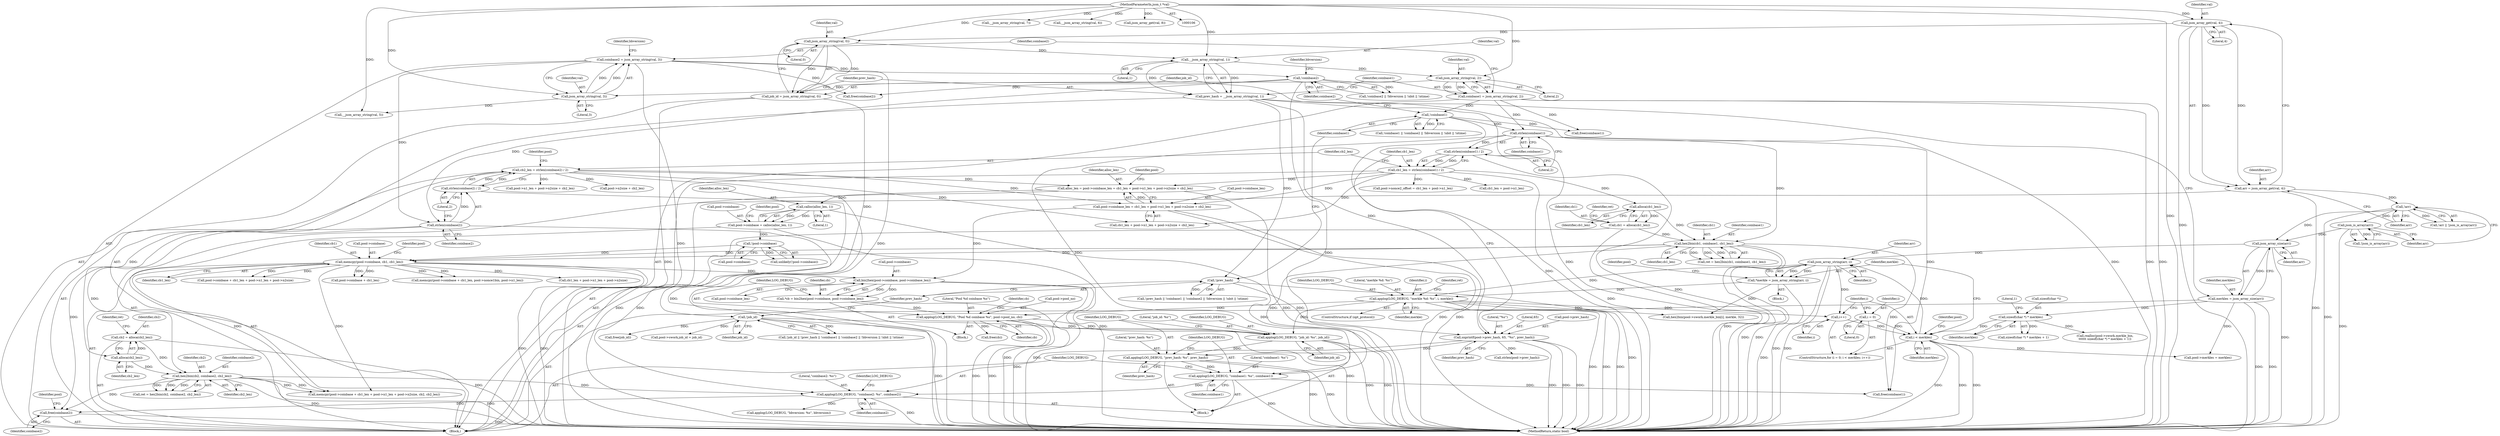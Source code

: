 digraph "0_cgminer_e1c5050734123973b99d181c45e74b2cbb00272e_1@API" {
"1000667" [label="(Call,free(coinbase2))"];
"1000529" [label="(Call,hex2bin(cb2, coinbase2, cb2_len))"];
"1000523" [label="(Call,cb2 = alloca(cb2_len))"];
"1000525" [label="(Call,alloca(cb2_len))"];
"1000261" [label="(Call,cb2_len = strlen(coinbase2) / 2)"];
"1000263" [label="(Call,strlen(coinbase2) / 2)"];
"1000264" [label="(Call,strlen(coinbase2))"];
"1000206" [label="(Call,!coinbase2)"];
"1000169" [label="(Call,coinbase2 = json_array_string(val, 3))"];
"1000171" [label="(Call,json_array_string(val, 3))"];
"1000166" [label="(Call,json_array_string(val, 2))"];
"1000161" [label="(Call,__json_array_string(val, 1))"];
"1000156" [label="(Call,json_array_string(val, 0))"];
"1000139" [label="(Call,json_array_get(val, 4))"];
"1000108" [label="(MethodParameterIn,json_t *val)"];
"1000642" [label="(Call,applog(LOG_DEBUG, \"coinbase2: %s\", coinbase2))"];
"1000638" [label="(Call,applog(LOG_DEBUG, \"coinbase1: %s\", coinbase1))"];
"1000634" [label="(Call,applog(LOG_DEBUG, \"prev_hash: %s\", prev_hash))"];
"1000630" [label="(Call,applog(LOG_DEBUG, \"job_id: %s\", job_id))"];
"1000612" [label="(Call,applog(LOG_DEBUG, \"Pool %d coinbase %s\", pool->pool_no, cb))"];
"1000402" [label="(Call,applog(LOG_DEBUG, \"merkle %d: %s\", i, merkle))"];
"1000374" [label="(Call,json_array_string(arr, i))"];
"1000152" [label="(Call,json_array_size(arr))"];
"1000147" [label="(Call,json_is_array(arr))"];
"1000144" [label="(Call,!arr)"];
"1000137" [label="(Call,arr = json_array_get(val, 4))"];
"1000365" [label="(Call,i < merkles)"];
"1000368" [label="(Call,i++)"];
"1000362" [label="(Call,i = 0)"];
"1000356" [label="(Call,sizeof(char *) * merkles)"];
"1000150" [label="(Call,merkles = json_array_size(arr))"];
"1000372" [label="(Call,*merkle = json_array_string(arr, i))"];
"1000603" [label="(Call,*cb = bin2hex(pool->coinbase, pool->coinbase_len))"];
"1000605" [label="(Call,bin2hex(pool->coinbase, pool->coinbase_len))"];
"1000565" [label="(Call,memcpy(pool->coinbase, cb1, cb1_len))"];
"1000558" [label="(Call,!pool->coinbase)"];
"1000549" [label="(Call,pool->coinbase = calloc(alloc_len, 1))"];
"1000553" [label="(Call,calloc(alloc_len, 1))"];
"1000295" [label="(Call,alloc_len = pool->coinbase_len = cb1_len + pool->n1_len + pool->n2size + cb2_len)"];
"1000297" [label="(Call,pool->coinbase_len = cb1_len + pool->n1_len + pool->n2size + cb2_len)"];
"1000255" [label="(Call,cb1_len = strlen(coinbase1) / 2)"];
"1000257" [label="(Call,strlen(coinbase1) / 2)"];
"1000258" [label="(Call,strlen(coinbase1))"];
"1000203" [label="(Call,!coinbase1)"];
"1000164" [label="(Call,coinbase1 = json_array_string(val, 2))"];
"1000510" [label="(Call,hex2bin(cb1, coinbase1, cb1_len))"];
"1000504" [label="(Call,cb1 = alloca(cb1_len))"];
"1000506" [label="(Call,alloca(cb1_len))"];
"1000197" [label="(Call,!job_id)"];
"1000154" [label="(Call,job_id = json_array_string(val, 0))"];
"1000248" [label="(Call,snprintf(pool->prev_hash, 65, \"%s\", prev_hash))"];
"1000200" [label="(Call,!prev_hash)"];
"1000159" [label="(Call,prev_hash = __json_array_string(val, 1))"];
"1000572" [label="(Call,pool->coinbase + cb1_len)"];
"1000509" [label="(Identifier,ret)"];
"1000349" [label="(Call,realloc(pool->swork.merkle_bin,\n\t\t\t\t\t\t sizeof(char *) * merkles + 1))"];
"1000646" [label="(Call,applog(LOG_DEBUG, \"bbversion: %s\", bbversion))"];
"1000258" [label="(Call,strlen(coinbase1))"];
"1000362" [label="(Call,i = 0)"];
"1000186" [label="(Call,__json_array_string(val, 7))"];
"1000151" [label="(Identifier,merkles)"];
"1000314" [label="(Identifier,pool)"];
"1000257" [label="(Call,strlen(coinbase1) / 2)"];
"1000137" [label="(Call,arr = json_array_get(val, 4))"];
"1000618" [label="(Identifier,cb)"];
"1000530" [label="(Identifier,cb2)"];
"1000373" [label="(Identifier,merkle)"];
"1000381" [label="(Identifier,pool)"];
"1000301" [label="(Call,cb1_len + pool->n1_len + pool->n2size + cb2_len)"];
"1000671" [label="(Identifier,pool)"];
"1000141" [label="(Literal,4)"];
"1000505" [label="(Identifier,cb1)"];
"1000210" [label="(Identifier,bbversion)"];
"1000181" [label="(Call,__json_array_string(val, 6))"];
"1000219" [label="(Call,free(job_id))"];
"1000156" [label="(Call,json_array_string(val, 0))"];
"1000636" [label="(Literal,\"prev_hash: %s\")"];
"1000609" [label="(Call,pool->coinbase_len)"];
"1000404" [label="(Literal,\"merkle %d: %s\")"];
"1000146" [label="(Call,!json_is_array(arr))"];
"1000511" [label="(Identifier,cb1)"];
"1000402" [label="(Call,applog(LOG_DEBUG, \"merkle %d: %s\", i, merkle))"];
"1000635" [label="(Identifier,LOG_DEBUG)"];
"1000162" [label="(Identifier,val)"];
"1000265" [label="(Identifier,coinbase2)"];
"1000241" [label="(Call,pool->swork.job_id = job_id)"];
"1000634" [label="(Call,applog(LOG_DEBUG, \"prev_hash: %s\", prev_hash))"];
"1000154" [label="(Call,job_id = json_array_string(val, 0))"];
"1000176" [label="(Call,__json_array_string(val, 5))"];
"1000571" [label="(Call,memcpy(pool->coinbase + cb1_len, pool->nonce1bin, pool->n1_len))"];
"1000510" [label="(Call,hex2bin(cb1, coinbase1, cb1_len))"];
"1000170" [label="(Identifier,coinbase2)"];
"1000647" [label="(Identifier,LOG_DEBUG)"];
"1000639" [label="(Identifier,LOG_DEBUG)"];
"1000145" [label="(Identifier,arr)"];
"1000356" [label="(Call,sizeof(char *) * merkles)"];
"1000227" [label="(Call,free(coinbase2))"];
"1000685" [label="(MethodReturn,static bool)"];
"1000144" [label="(Call,!arr)"];
"1000512" [label="(Identifier,coinbase1)"];
"1000637" [label="(Identifier,prev_hash)"];
"1000367" [label="(Identifier,merkles)"];
"1000297" [label="(Call,pool->coinbase_len = cb1_len + pool->n1_len + pool->n2size + cb2_len)"];
"1000603" [label="(Call,*cb = bin2hex(pool->coinbase, pool->coinbase_len))"];
"1000167" [label="(Identifier,val)"];
"1000143" [label="(Call,!arr || !json_is_array(arr))"];
"1000256" [label="(Identifier,cb1_len)"];
"1000513" [label="(Identifier,cb1_len)"];
"1000252" [label="(Literal,65)"];
"1000206" [label="(Call,!coinbase2)"];
"1000205" [label="(Call,!coinbase2 || !bbversion || !nbit || !ntime)"];
"1000248" [label="(Call,snprintf(pool->prev_hash, 65, \"%s\", prev_hash))"];
"1000109" [label="(Block,)"];
"1000171" [label="(Call,json_array_string(val, 3))"];
"1000527" [label="(Call,ret = hex2bin(cb2, coinbase2, cb2_len))"];
"1000605" [label="(Call,bin2hex(pool->coinbase, pool->coinbase_len))"];
"1000432" [label="(Identifier,pool)"];
"1000161" [label="(Call,__json_array_string(val, 1))"];
"1000406" [label="(Identifier,merkle)"];
"1000164" [label="(Call,coinbase1 = json_array_string(val, 2))"];
"1000160" [label="(Identifier,prev_hash)"];
"1000169" [label="(Call,coinbase2 = json_array_string(val, 3))"];
"1000631" [label="(Identifier,LOG_DEBUG)"];
"1000200" [label="(Call,!prev_hash)"];
"1000264" [label="(Call,strlen(coinbase2))"];
"1000375" [label="(Identifier,arr)"];
"1000557" [label="(Call,unlikely(!pool->coinbase))"];
"1000588" [label="(Call,cb1_len + pool->n1_len + pool->n2size)"];
"1000168" [label="(Literal,2)"];
"1000400" [label="(ControlStructure,if (opt_protocol))"];
"1000619" [label="(Call,free(cb))"];
"1000263" [label="(Call,strlen(coinbase2) / 2)"];
"1000365" [label="(Call,i < merkles)"];
"1000642" [label="(Call,applog(LOG_DEBUG, \"coinbase2: %s\", coinbase2))"];
"1000192" [label="(Call,json_array_get(val, 8))"];
"1000614" [label="(Literal,\"Pool %d coinbase %s\")"];
"1000260" [label="(Literal,2)"];
"1000361" [label="(ControlStructure,for (i = 0; i < merkles; i++))"];
"1000644" [label="(Literal,\"coinbase2: %s\")"];
"1000558" [label="(Call,!pool->coinbase)"];
"1000405" [label="(Identifier,i)"];
"1000523" [label="(Call,cb2 = alloca(cb2_len))"];
"1000296" [label="(Identifier,alloc_len)"];
"1000175" [label="(Identifier,bbversion)"];
"1000370" [label="(Block,)"];
"1000366" [label="(Identifier,i)"];
"1000360" [label="(Literal,1)"];
"1000531" [label="(Identifier,coinbase2)"];
"1000629" [label="(Block,)"];
"1000372" [label="(Call,*merkle = json_array_string(arr, i))"];
"1000249" [label="(Call,pool->prev_hash)"];
"1000303" [label="(Call,pool->n1_len + pool->n2size + cb2_len)"];
"1000157" [label="(Identifier,val)"];
"1000155" [label="(Identifier,job_id)"];
"1000604" [label="(Identifier,cb)"];
"1000553" [label="(Call,calloc(alloc_len, 1))"];
"1000204" [label="(Identifier,coinbase1)"];
"1000529" [label="(Call,hex2bin(cb2, coinbase2, cb2_len))"];
"1000574" [label="(Identifier,pool)"];
"1000359" [label="(Identifier,merkles)"];
"1000148" [label="(Identifier,arr)"];
"1000108" [label="(MethodParameterIn,json_t *val)"];
"1000147" [label="(Call,json_is_array(arr))"];
"1000449" [label="(Call,strlen(pool->prev_hash))"];
"1000409" [label="(Call,hex2bin(pool->swork.merkle_bin[i], merkle, 32))"];
"1000376" [label="(Identifier,i)"];
"1000153" [label="(Identifier,arr)"];
"1000554" [label="(Identifier,alloc_len)"];
"1000560" [label="(Identifier,pool)"];
"1000532" [label="(Identifier,cb2_len)"];
"1000549" [label="(Call,pool->coinbase = calloc(alloc_len, 1))"];
"1000613" [label="(Identifier,LOG_DEBUG)"];
"1000269" [label="(Identifier,pool)"];
"1000665" [label="(Call,free(coinbase1))"];
"1000253" [label="(Literal,\"%s\")"];
"1000507" [label="(Identifier,cb1_len)"];
"1000525" [label="(Call,alloca(cb2_len))"];
"1000368" [label="(Call,i++)"];
"1000408" [label="(Identifier,ret)"];
"1000152" [label="(Call,json_array_size(arr))"];
"1000524" [label="(Identifier,cb2)"];
"1000150" [label="(Call,merkles = json_array_size(arr))"];
"1000601" [label="(Block,)"];
"1000259" [label="(Identifier,coinbase1)"];
"1000158" [label="(Literal,0)"];
"1000262" [label="(Identifier,cb2_len)"];
"1000403" [label="(Identifier,LOG_DEBUG)"];
"1000612" [label="(Call,applog(LOG_DEBUG, \"Pool %d coinbase %s\", pool->pool_no, cb))"];
"1000569" [label="(Identifier,cb1)"];
"1000369" [label="(Identifier,i)"];
"1000364" [label="(Literal,0)"];
"1000667" [label="(Call,free(coinbase2))"];
"1000254" [label="(Identifier,prev_hash)"];
"1000139" [label="(Call,json_array_get(val, 4))"];
"1000166" [label="(Call,json_array_string(val, 2))"];
"1000197" [label="(Call,!job_id)"];
"1000307" [label="(Call,pool->n2size + cb2_len)"];
"1000198" [label="(Identifier,job_id)"];
"1000559" [label="(Call,pool->coinbase)"];
"1000355" [label="(Call,sizeof(char *) * merkles + 1)"];
"1000196" [label="(Call,!job_id || !prev_hash || !coinbase1 || !coinbase2 || !bbversion || !nbit || !ntime)"];
"1000374" [label="(Call,json_array_string(arr, i))"];
"1000526" [label="(Identifier,cb2_len)"];
"1000316" [label="(Call,cb1_len + pool->n1_len)"];
"1000633" [label="(Identifier,job_id)"];
"1000570" [label="(Identifier,cb1_len)"];
"1000643" [label="(Identifier,LOG_DEBUG)"];
"1000555" [label="(Literal,1)"];
"1000584" [label="(Call,pool->coinbase + cb1_len + pool->n1_len + pool->n2size)"];
"1000223" [label="(Call,free(coinbase1))"];
"1000565" [label="(Call,memcpy(pool->coinbase, cb1, cb1_len))"];
"1000295" [label="(Call,alloc_len = pool->coinbase_len = cb1_len + pool->n1_len + pool->n2size + cb2_len)"];
"1000140" [label="(Identifier,val)"];
"1000165" [label="(Identifier,coinbase1)"];
"1000504" [label="(Call,cb1 = alloca(cb1_len))"];
"1000138" [label="(Identifier,arr)"];
"1000203" [label="(Call,!coinbase1)"];
"1000298" [label="(Call,pool->coinbase_len)"];
"1000312" [label="(Call,pool->nonce2_offset = cb1_len + pool->n1_len)"];
"1000266" [label="(Literal,2)"];
"1000207" [label="(Identifier,coinbase2)"];
"1000638" [label="(Call,applog(LOG_DEBUG, \"coinbase1: %s\", coinbase1))"];
"1000159" [label="(Call,prev_hash = __json_array_string(val, 1))"];
"1000632" [label="(Literal,\"job_id: %s\")"];
"1000508" [label="(Call,ret = hex2bin(cb1, coinbase1, cb1_len))"];
"1000506" [label="(Call,alloca(cb1_len))"];
"1000630" [label="(Call,applog(LOG_DEBUG, \"job_id: %s\", job_id))"];
"1000255" [label="(Call,cb1_len = strlen(coinbase1) / 2)"];
"1000163" [label="(Literal,1)"];
"1000202" [label="(Call,!coinbase1 || !coinbase2 || !bbversion || !nbit || !ntime)"];
"1000528" [label="(Identifier,ret)"];
"1000645" [label="(Identifier,coinbase2)"];
"1000620" [label="(Identifier,cb)"];
"1000201" [label="(Identifier,prev_hash)"];
"1000430" [label="(Call,pool->merkles = merkles)"];
"1000550" [label="(Call,pool->coinbase)"];
"1000261" [label="(Call,cb2_len = strlen(coinbase2) / 2)"];
"1000357" [label="(Call,sizeof(char *))"];
"1000173" [label="(Literal,3)"];
"1000640" [label="(Literal,\"coinbase1: %s\")"];
"1000566" [label="(Call,pool->coinbase)"];
"1000668" [label="(Identifier,coinbase2)"];
"1000606" [label="(Call,pool->coinbase)"];
"1000172" [label="(Identifier,val)"];
"1000199" [label="(Call,!prev_hash || !coinbase1 || !coinbase2 || !bbversion || !nbit || !ntime)"];
"1000615" [label="(Call,pool->pool_no)"];
"1000363" [label="(Identifier,i)"];
"1000583" [label="(Call,memcpy(pool->coinbase + cb1_len + pool->n1_len + pool->n2size, cb2, cb2_len))"];
"1000641" [label="(Identifier,coinbase1)"];
"1000667" -> "1000109"  [label="AST: "];
"1000667" -> "1000668"  [label="CFG: "];
"1000668" -> "1000667"  [label="AST: "];
"1000671" -> "1000667"  [label="CFG: "];
"1000667" -> "1000685"  [label="DDG: "];
"1000529" -> "1000667"  [label="DDG: "];
"1000264" -> "1000667"  [label="DDG: "];
"1000642" -> "1000667"  [label="DDG: "];
"1000529" -> "1000527"  [label="AST: "];
"1000529" -> "1000532"  [label="CFG: "];
"1000530" -> "1000529"  [label="AST: "];
"1000531" -> "1000529"  [label="AST: "];
"1000532" -> "1000529"  [label="AST: "];
"1000527" -> "1000529"  [label="CFG: "];
"1000529" -> "1000685"  [label="DDG: "];
"1000529" -> "1000685"  [label="DDG: "];
"1000529" -> "1000527"  [label="DDG: "];
"1000529" -> "1000527"  [label="DDG: "];
"1000529" -> "1000527"  [label="DDG: "];
"1000523" -> "1000529"  [label="DDG: "];
"1000264" -> "1000529"  [label="DDG: "];
"1000525" -> "1000529"  [label="DDG: "];
"1000529" -> "1000583"  [label="DDG: "];
"1000529" -> "1000583"  [label="DDG: "];
"1000529" -> "1000642"  [label="DDG: "];
"1000523" -> "1000109"  [label="AST: "];
"1000523" -> "1000525"  [label="CFG: "];
"1000524" -> "1000523"  [label="AST: "];
"1000525" -> "1000523"  [label="AST: "];
"1000528" -> "1000523"  [label="CFG: "];
"1000523" -> "1000685"  [label="DDG: "];
"1000525" -> "1000523"  [label="DDG: "];
"1000525" -> "1000526"  [label="CFG: "];
"1000526" -> "1000525"  [label="AST: "];
"1000261" -> "1000525"  [label="DDG: "];
"1000261" -> "1000109"  [label="AST: "];
"1000261" -> "1000263"  [label="CFG: "];
"1000262" -> "1000261"  [label="AST: "];
"1000263" -> "1000261"  [label="AST: "];
"1000269" -> "1000261"  [label="CFG: "];
"1000261" -> "1000685"  [label="DDG: "];
"1000263" -> "1000261"  [label="DDG: "];
"1000263" -> "1000261"  [label="DDG: "];
"1000261" -> "1000295"  [label="DDG: "];
"1000261" -> "1000297"  [label="DDG: "];
"1000261" -> "1000301"  [label="DDG: "];
"1000261" -> "1000303"  [label="DDG: "];
"1000261" -> "1000307"  [label="DDG: "];
"1000263" -> "1000266"  [label="CFG: "];
"1000264" -> "1000263"  [label="AST: "];
"1000266" -> "1000263"  [label="AST: "];
"1000263" -> "1000685"  [label="DDG: "];
"1000264" -> "1000263"  [label="DDG: "];
"1000264" -> "1000265"  [label="CFG: "];
"1000265" -> "1000264"  [label="AST: "];
"1000266" -> "1000264"  [label="CFG: "];
"1000206" -> "1000264"  [label="DDG: "];
"1000169" -> "1000264"  [label="DDG: "];
"1000264" -> "1000642"  [label="DDG: "];
"1000206" -> "1000205"  [label="AST: "];
"1000206" -> "1000207"  [label="CFG: "];
"1000207" -> "1000206"  [label="AST: "];
"1000210" -> "1000206"  [label="CFG: "];
"1000205" -> "1000206"  [label="CFG: "];
"1000206" -> "1000685"  [label="DDG: "];
"1000206" -> "1000205"  [label="DDG: "];
"1000169" -> "1000206"  [label="DDG: "];
"1000206" -> "1000227"  [label="DDG: "];
"1000169" -> "1000109"  [label="AST: "];
"1000169" -> "1000171"  [label="CFG: "];
"1000170" -> "1000169"  [label="AST: "];
"1000171" -> "1000169"  [label="AST: "];
"1000175" -> "1000169"  [label="CFG: "];
"1000169" -> "1000685"  [label="DDG: "];
"1000169" -> "1000685"  [label="DDG: "];
"1000171" -> "1000169"  [label="DDG: "];
"1000171" -> "1000169"  [label="DDG: "];
"1000169" -> "1000227"  [label="DDG: "];
"1000171" -> "1000173"  [label="CFG: "];
"1000172" -> "1000171"  [label="AST: "];
"1000173" -> "1000171"  [label="AST: "];
"1000166" -> "1000171"  [label="DDG: "];
"1000108" -> "1000171"  [label="DDG: "];
"1000171" -> "1000176"  [label="DDG: "];
"1000166" -> "1000164"  [label="AST: "];
"1000166" -> "1000168"  [label="CFG: "];
"1000167" -> "1000166"  [label="AST: "];
"1000168" -> "1000166"  [label="AST: "];
"1000164" -> "1000166"  [label="CFG: "];
"1000166" -> "1000164"  [label="DDG: "];
"1000166" -> "1000164"  [label="DDG: "];
"1000161" -> "1000166"  [label="DDG: "];
"1000108" -> "1000166"  [label="DDG: "];
"1000161" -> "1000159"  [label="AST: "];
"1000161" -> "1000163"  [label="CFG: "];
"1000162" -> "1000161"  [label="AST: "];
"1000163" -> "1000161"  [label="AST: "];
"1000159" -> "1000161"  [label="CFG: "];
"1000161" -> "1000159"  [label="DDG: "];
"1000161" -> "1000159"  [label="DDG: "];
"1000156" -> "1000161"  [label="DDG: "];
"1000108" -> "1000161"  [label="DDG: "];
"1000156" -> "1000154"  [label="AST: "];
"1000156" -> "1000158"  [label="CFG: "];
"1000157" -> "1000156"  [label="AST: "];
"1000158" -> "1000156"  [label="AST: "];
"1000154" -> "1000156"  [label="CFG: "];
"1000156" -> "1000154"  [label="DDG: "];
"1000156" -> "1000154"  [label="DDG: "];
"1000139" -> "1000156"  [label="DDG: "];
"1000108" -> "1000156"  [label="DDG: "];
"1000139" -> "1000137"  [label="AST: "];
"1000139" -> "1000141"  [label="CFG: "];
"1000140" -> "1000139"  [label="AST: "];
"1000141" -> "1000139"  [label="AST: "];
"1000137" -> "1000139"  [label="CFG: "];
"1000139" -> "1000685"  [label="DDG: "];
"1000139" -> "1000137"  [label="DDG: "];
"1000139" -> "1000137"  [label="DDG: "];
"1000108" -> "1000139"  [label="DDG: "];
"1000108" -> "1000106"  [label="AST: "];
"1000108" -> "1000685"  [label="DDG: "];
"1000108" -> "1000176"  [label="DDG: "];
"1000108" -> "1000181"  [label="DDG: "];
"1000108" -> "1000186"  [label="DDG: "];
"1000108" -> "1000192"  [label="DDG: "];
"1000642" -> "1000629"  [label="AST: "];
"1000642" -> "1000645"  [label="CFG: "];
"1000643" -> "1000642"  [label="AST: "];
"1000644" -> "1000642"  [label="AST: "];
"1000645" -> "1000642"  [label="AST: "];
"1000647" -> "1000642"  [label="CFG: "];
"1000642" -> "1000685"  [label="DDG: "];
"1000638" -> "1000642"  [label="DDG: "];
"1000642" -> "1000646"  [label="DDG: "];
"1000638" -> "1000629"  [label="AST: "];
"1000638" -> "1000641"  [label="CFG: "];
"1000639" -> "1000638"  [label="AST: "];
"1000640" -> "1000638"  [label="AST: "];
"1000641" -> "1000638"  [label="AST: "];
"1000643" -> "1000638"  [label="CFG: "];
"1000638" -> "1000685"  [label="DDG: "];
"1000634" -> "1000638"  [label="DDG: "];
"1000258" -> "1000638"  [label="DDG: "];
"1000510" -> "1000638"  [label="DDG: "];
"1000638" -> "1000665"  [label="DDG: "];
"1000634" -> "1000629"  [label="AST: "];
"1000634" -> "1000637"  [label="CFG: "];
"1000635" -> "1000634"  [label="AST: "];
"1000636" -> "1000634"  [label="AST: "];
"1000637" -> "1000634"  [label="AST: "];
"1000639" -> "1000634"  [label="CFG: "];
"1000634" -> "1000685"  [label="DDG: "];
"1000634" -> "1000685"  [label="DDG: "];
"1000630" -> "1000634"  [label="DDG: "];
"1000248" -> "1000634"  [label="DDG: "];
"1000630" -> "1000629"  [label="AST: "];
"1000630" -> "1000633"  [label="CFG: "];
"1000631" -> "1000630"  [label="AST: "];
"1000632" -> "1000630"  [label="AST: "];
"1000633" -> "1000630"  [label="AST: "];
"1000635" -> "1000630"  [label="CFG: "];
"1000630" -> "1000685"  [label="DDG: "];
"1000630" -> "1000685"  [label="DDG: "];
"1000612" -> "1000630"  [label="DDG: "];
"1000402" -> "1000630"  [label="DDG: "];
"1000197" -> "1000630"  [label="DDG: "];
"1000612" -> "1000601"  [label="AST: "];
"1000612" -> "1000618"  [label="CFG: "];
"1000613" -> "1000612"  [label="AST: "];
"1000614" -> "1000612"  [label="AST: "];
"1000615" -> "1000612"  [label="AST: "];
"1000618" -> "1000612"  [label="AST: "];
"1000620" -> "1000612"  [label="CFG: "];
"1000612" -> "1000685"  [label="DDG: "];
"1000612" -> "1000685"  [label="DDG: "];
"1000612" -> "1000685"  [label="DDG: "];
"1000402" -> "1000612"  [label="DDG: "];
"1000603" -> "1000612"  [label="DDG: "];
"1000612" -> "1000619"  [label="DDG: "];
"1000402" -> "1000400"  [label="AST: "];
"1000402" -> "1000406"  [label="CFG: "];
"1000403" -> "1000402"  [label="AST: "];
"1000404" -> "1000402"  [label="AST: "];
"1000405" -> "1000402"  [label="AST: "];
"1000406" -> "1000402"  [label="AST: "];
"1000408" -> "1000402"  [label="CFG: "];
"1000402" -> "1000685"  [label="DDG: "];
"1000402" -> "1000685"  [label="DDG: "];
"1000402" -> "1000685"  [label="DDG: "];
"1000402" -> "1000368"  [label="DDG: "];
"1000374" -> "1000402"  [label="DDG: "];
"1000372" -> "1000402"  [label="DDG: "];
"1000402" -> "1000409"  [label="DDG: "];
"1000374" -> "1000372"  [label="AST: "];
"1000374" -> "1000376"  [label="CFG: "];
"1000375" -> "1000374"  [label="AST: "];
"1000376" -> "1000374"  [label="AST: "];
"1000372" -> "1000374"  [label="CFG: "];
"1000374" -> "1000685"  [label="DDG: "];
"1000374" -> "1000685"  [label="DDG: "];
"1000374" -> "1000368"  [label="DDG: "];
"1000374" -> "1000372"  [label="DDG: "];
"1000374" -> "1000372"  [label="DDG: "];
"1000152" -> "1000374"  [label="DDG: "];
"1000365" -> "1000374"  [label="DDG: "];
"1000152" -> "1000150"  [label="AST: "];
"1000152" -> "1000153"  [label="CFG: "];
"1000153" -> "1000152"  [label="AST: "];
"1000150" -> "1000152"  [label="CFG: "];
"1000152" -> "1000685"  [label="DDG: "];
"1000152" -> "1000150"  [label="DDG: "];
"1000147" -> "1000152"  [label="DDG: "];
"1000144" -> "1000152"  [label="DDG: "];
"1000147" -> "1000146"  [label="AST: "];
"1000147" -> "1000148"  [label="CFG: "];
"1000148" -> "1000147"  [label="AST: "];
"1000146" -> "1000147"  [label="CFG: "];
"1000147" -> "1000685"  [label="DDG: "];
"1000147" -> "1000146"  [label="DDG: "];
"1000144" -> "1000147"  [label="DDG: "];
"1000144" -> "1000143"  [label="AST: "];
"1000144" -> "1000145"  [label="CFG: "];
"1000145" -> "1000144"  [label="AST: "];
"1000148" -> "1000144"  [label="CFG: "];
"1000143" -> "1000144"  [label="CFG: "];
"1000144" -> "1000685"  [label="DDG: "];
"1000144" -> "1000143"  [label="DDG: "];
"1000137" -> "1000144"  [label="DDG: "];
"1000137" -> "1000109"  [label="AST: "];
"1000138" -> "1000137"  [label="AST: "];
"1000145" -> "1000137"  [label="CFG: "];
"1000137" -> "1000685"  [label="DDG: "];
"1000365" -> "1000361"  [label="AST: "];
"1000365" -> "1000367"  [label="CFG: "];
"1000366" -> "1000365"  [label="AST: "];
"1000367" -> "1000365"  [label="AST: "];
"1000373" -> "1000365"  [label="CFG: "];
"1000432" -> "1000365"  [label="CFG: "];
"1000365" -> "1000685"  [label="DDG: "];
"1000365" -> "1000685"  [label="DDG: "];
"1000365" -> "1000685"  [label="DDG: "];
"1000368" -> "1000365"  [label="DDG: "];
"1000362" -> "1000365"  [label="DDG: "];
"1000356" -> "1000365"  [label="DDG: "];
"1000365" -> "1000430"  [label="DDG: "];
"1000368" -> "1000361"  [label="AST: "];
"1000368" -> "1000369"  [label="CFG: "];
"1000369" -> "1000368"  [label="AST: "];
"1000366" -> "1000368"  [label="CFG: "];
"1000362" -> "1000361"  [label="AST: "];
"1000362" -> "1000364"  [label="CFG: "];
"1000363" -> "1000362"  [label="AST: "];
"1000364" -> "1000362"  [label="AST: "];
"1000366" -> "1000362"  [label="CFG: "];
"1000356" -> "1000355"  [label="AST: "];
"1000356" -> "1000359"  [label="CFG: "];
"1000357" -> "1000356"  [label="AST: "];
"1000359" -> "1000356"  [label="AST: "];
"1000360" -> "1000356"  [label="CFG: "];
"1000356" -> "1000349"  [label="DDG: "];
"1000356" -> "1000355"  [label="DDG: "];
"1000150" -> "1000356"  [label="DDG: "];
"1000150" -> "1000109"  [label="AST: "];
"1000151" -> "1000150"  [label="AST: "];
"1000155" -> "1000150"  [label="CFG: "];
"1000150" -> "1000685"  [label="DDG: "];
"1000150" -> "1000685"  [label="DDG: "];
"1000150" -> "1000430"  [label="DDG: "];
"1000372" -> "1000370"  [label="AST: "];
"1000373" -> "1000372"  [label="AST: "];
"1000381" -> "1000372"  [label="CFG: "];
"1000372" -> "1000685"  [label="DDG: "];
"1000372" -> "1000409"  [label="DDG: "];
"1000603" -> "1000601"  [label="AST: "];
"1000603" -> "1000605"  [label="CFG: "];
"1000604" -> "1000603"  [label="AST: "];
"1000605" -> "1000603"  [label="AST: "];
"1000613" -> "1000603"  [label="CFG: "];
"1000603" -> "1000685"  [label="DDG: "];
"1000605" -> "1000603"  [label="DDG: "];
"1000605" -> "1000603"  [label="DDG: "];
"1000605" -> "1000609"  [label="CFG: "];
"1000606" -> "1000605"  [label="AST: "];
"1000609" -> "1000605"  [label="AST: "];
"1000605" -> "1000685"  [label="DDG: "];
"1000605" -> "1000685"  [label="DDG: "];
"1000565" -> "1000605"  [label="DDG: "];
"1000297" -> "1000605"  [label="DDG: "];
"1000565" -> "1000109"  [label="AST: "];
"1000565" -> "1000570"  [label="CFG: "];
"1000566" -> "1000565"  [label="AST: "];
"1000569" -> "1000565"  [label="AST: "];
"1000570" -> "1000565"  [label="AST: "];
"1000574" -> "1000565"  [label="CFG: "];
"1000565" -> "1000685"  [label="DDG: "];
"1000565" -> "1000685"  [label="DDG: "];
"1000558" -> "1000565"  [label="DDG: "];
"1000510" -> "1000565"  [label="DDG: "];
"1000510" -> "1000565"  [label="DDG: "];
"1000565" -> "1000571"  [label="DDG: "];
"1000565" -> "1000571"  [label="DDG: "];
"1000565" -> "1000572"  [label="DDG: "];
"1000565" -> "1000572"  [label="DDG: "];
"1000565" -> "1000583"  [label="DDG: "];
"1000565" -> "1000583"  [label="DDG: "];
"1000565" -> "1000584"  [label="DDG: "];
"1000565" -> "1000584"  [label="DDG: "];
"1000565" -> "1000588"  [label="DDG: "];
"1000558" -> "1000557"  [label="AST: "];
"1000558" -> "1000559"  [label="CFG: "];
"1000559" -> "1000558"  [label="AST: "];
"1000557" -> "1000558"  [label="CFG: "];
"1000558" -> "1000557"  [label="DDG: "];
"1000549" -> "1000558"  [label="DDG: "];
"1000549" -> "1000109"  [label="AST: "];
"1000549" -> "1000553"  [label="CFG: "];
"1000550" -> "1000549"  [label="AST: "];
"1000553" -> "1000549"  [label="AST: "];
"1000560" -> "1000549"  [label="CFG: "];
"1000549" -> "1000685"  [label="DDG: "];
"1000553" -> "1000549"  [label="DDG: "];
"1000553" -> "1000549"  [label="DDG: "];
"1000553" -> "1000555"  [label="CFG: "];
"1000554" -> "1000553"  [label="AST: "];
"1000555" -> "1000553"  [label="AST: "];
"1000553" -> "1000685"  [label="DDG: "];
"1000295" -> "1000553"  [label="DDG: "];
"1000295" -> "1000109"  [label="AST: "];
"1000295" -> "1000297"  [label="CFG: "];
"1000296" -> "1000295"  [label="AST: "];
"1000297" -> "1000295"  [label="AST: "];
"1000314" -> "1000295"  [label="CFG: "];
"1000295" -> "1000685"  [label="DDG: "];
"1000297" -> "1000295"  [label="DDG: "];
"1000255" -> "1000295"  [label="DDG: "];
"1000297" -> "1000301"  [label="CFG: "];
"1000298" -> "1000297"  [label="AST: "];
"1000301" -> "1000297"  [label="AST: "];
"1000297" -> "1000685"  [label="DDG: "];
"1000297" -> "1000685"  [label="DDG: "];
"1000255" -> "1000297"  [label="DDG: "];
"1000255" -> "1000109"  [label="AST: "];
"1000255" -> "1000257"  [label="CFG: "];
"1000256" -> "1000255"  [label="AST: "];
"1000257" -> "1000255"  [label="AST: "];
"1000262" -> "1000255"  [label="CFG: "];
"1000255" -> "1000685"  [label="DDG: "];
"1000257" -> "1000255"  [label="DDG: "];
"1000257" -> "1000255"  [label="DDG: "];
"1000255" -> "1000301"  [label="DDG: "];
"1000255" -> "1000312"  [label="DDG: "];
"1000255" -> "1000316"  [label="DDG: "];
"1000255" -> "1000506"  [label="DDG: "];
"1000257" -> "1000260"  [label="CFG: "];
"1000258" -> "1000257"  [label="AST: "];
"1000260" -> "1000257"  [label="AST: "];
"1000257" -> "1000685"  [label="DDG: "];
"1000258" -> "1000257"  [label="DDG: "];
"1000258" -> "1000259"  [label="CFG: "];
"1000259" -> "1000258"  [label="AST: "];
"1000260" -> "1000258"  [label="CFG: "];
"1000203" -> "1000258"  [label="DDG: "];
"1000164" -> "1000258"  [label="DDG: "];
"1000258" -> "1000510"  [label="DDG: "];
"1000258" -> "1000665"  [label="DDG: "];
"1000203" -> "1000202"  [label="AST: "];
"1000203" -> "1000204"  [label="CFG: "];
"1000204" -> "1000203"  [label="AST: "];
"1000207" -> "1000203"  [label="CFG: "];
"1000202" -> "1000203"  [label="CFG: "];
"1000203" -> "1000685"  [label="DDG: "];
"1000203" -> "1000202"  [label="DDG: "];
"1000164" -> "1000203"  [label="DDG: "];
"1000203" -> "1000223"  [label="DDG: "];
"1000164" -> "1000109"  [label="AST: "];
"1000165" -> "1000164"  [label="AST: "];
"1000170" -> "1000164"  [label="CFG: "];
"1000164" -> "1000685"  [label="DDG: "];
"1000164" -> "1000685"  [label="DDG: "];
"1000164" -> "1000223"  [label="DDG: "];
"1000510" -> "1000508"  [label="AST: "];
"1000510" -> "1000513"  [label="CFG: "];
"1000511" -> "1000510"  [label="AST: "];
"1000512" -> "1000510"  [label="AST: "];
"1000513" -> "1000510"  [label="AST: "];
"1000508" -> "1000510"  [label="CFG: "];
"1000510" -> "1000685"  [label="DDG: "];
"1000510" -> "1000685"  [label="DDG: "];
"1000510" -> "1000508"  [label="DDG: "];
"1000510" -> "1000508"  [label="DDG: "];
"1000510" -> "1000508"  [label="DDG: "];
"1000504" -> "1000510"  [label="DDG: "];
"1000506" -> "1000510"  [label="DDG: "];
"1000510" -> "1000665"  [label="DDG: "];
"1000504" -> "1000109"  [label="AST: "];
"1000504" -> "1000506"  [label="CFG: "];
"1000505" -> "1000504"  [label="AST: "];
"1000506" -> "1000504"  [label="AST: "];
"1000509" -> "1000504"  [label="CFG: "];
"1000504" -> "1000685"  [label="DDG: "];
"1000506" -> "1000504"  [label="DDG: "];
"1000506" -> "1000507"  [label="CFG: "];
"1000507" -> "1000506"  [label="AST: "];
"1000197" -> "1000196"  [label="AST: "];
"1000197" -> "1000198"  [label="CFG: "];
"1000198" -> "1000197"  [label="AST: "];
"1000201" -> "1000197"  [label="CFG: "];
"1000196" -> "1000197"  [label="CFG: "];
"1000197" -> "1000685"  [label="DDG: "];
"1000197" -> "1000196"  [label="DDG: "];
"1000154" -> "1000197"  [label="DDG: "];
"1000197" -> "1000219"  [label="DDG: "];
"1000197" -> "1000241"  [label="DDG: "];
"1000154" -> "1000109"  [label="AST: "];
"1000155" -> "1000154"  [label="AST: "];
"1000160" -> "1000154"  [label="CFG: "];
"1000154" -> "1000685"  [label="DDG: "];
"1000248" -> "1000109"  [label="AST: "];
"1000248" -> "1000254"  [label="CFG: "];
"1000249" -> "1000248"  [label="AST: "];
"1000252" -> "1000248"  [label="AST: "];
"1000253" -> "1000248"  [label="AST: "];
"1000254" -> "1000248"  [label="AST: "];
"1000256" -> "1000248"  [label="CFG: "];
"1000248" -> "1000685"  [label="DDG: "];
"1000248" -> "1000685"  [label="DDG: "];
"1000248" -> "1000685"  [label="DDG: "];
"1000200" -> "1000248"  [label="DDG: "];
"1000159" -> "1000248"  [label="DDG: "];
"1000248" -> "1000449"  [label="DDG: "];
"1000200" -> "1000199"  [label="AST: "];
"1000200" -> "1000201"  [label="CFG: "];
"1000201" -> "1000200"  [label="AST: "];
"1000204" -> "1000200"  [label="CFG: "];
"1000199" -> "1000200"  [label="CFG: "];
"1000200" -> "1000685"  [label="DDG: "];
"1000200" -> "1000199"  [label="DDG: "];
"1000159" -> "1000200"  [label="DDG: "];
"1000159" -> "1000109"  [label="AST: "];
"1000160" -> "1000159"  [label="AST: "];
"1000165" -> "1000159"  [label="CFG: "];
"1000159" -> "1000685"  [label="DDG: "];
"1000159" -> "1000685"  [label="DDG: "];
}
